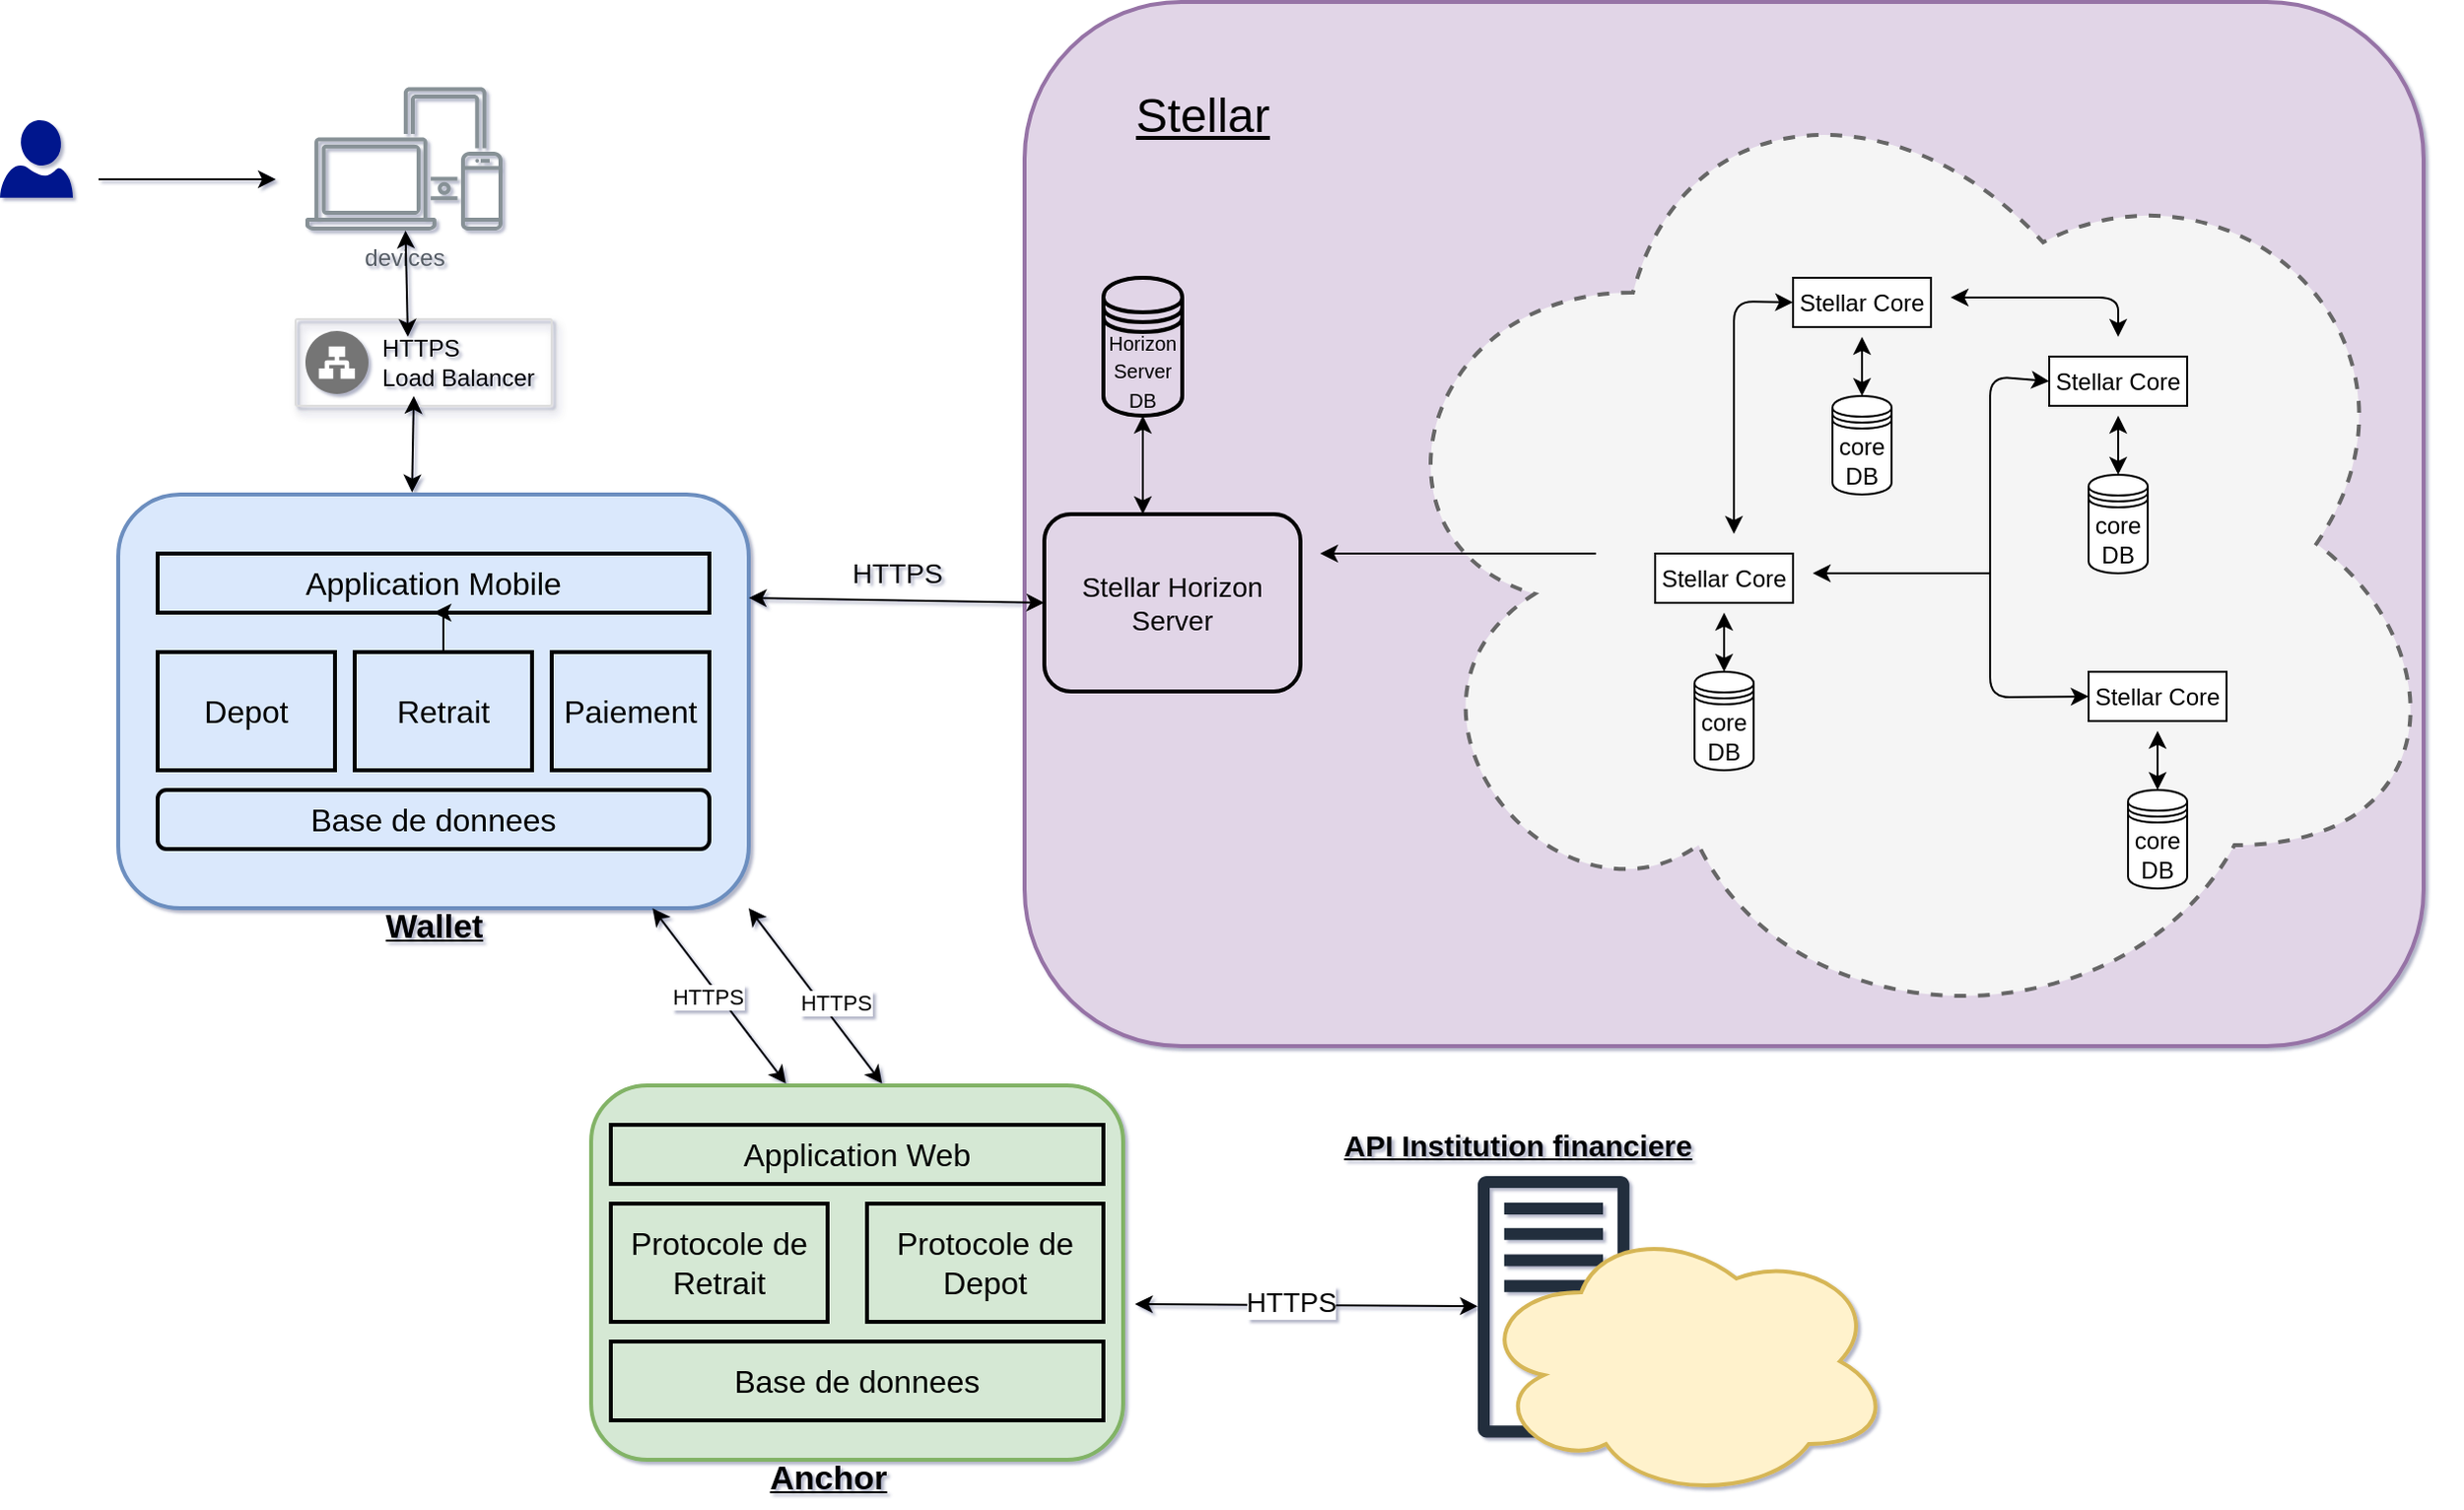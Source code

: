 <mxfile version="14.9.6" type="github">
  <diagram id="CUjo6yYS2-jJRDScZkBN" name="Page-1">
    <mxGraphModel dx="1513" dy="1027" grid="1" gridSize="10" guides="1" tooltips="1" connect="1" arrows="1" fold="1" page="0" pageScale="1" pageWidth="1600" pageHeight="900" background="none" math="0" shadow="1">
      <root>
        <mxCell id="0" />
        <mxCell id="1" parent="0" />
        <mxCell id="0A0NfgN1Bw4R6kFDzpNf-40" value="" style="rounded=1;whiteSpace=wrap;html=1;fontSize=14;strokeColor=#9673a6;strokeWidth=2;fillColor=#e1d5e7;" vertex="1" parent="1">
          <mxGeometry x="460" y="-60" width="710" height="530" as="geometry" />
        </mxCell>
        <mxCell id="hTWjDd71BqVDaGFgW95k-47" value="" style="ellipse;shape=cloud;whiteSpace=wrap;html=1;dashed=1;fillColor=#f5f5f5;strokeWidth=2;strokeColor=#666666;fontColor=#333333;" parent="1" vertex="1">
          <mxGeometry x="630" y="-40" width="555" height="510" as="geometry" />
        </mxCell>
        <mxCell id="hTWjDd71BqVDaGFgW95k-2" value="" style="aspect=fixed;pointerEvents=1;shadow=0;dashed=0;html=1;strokeColor=none;labelPosition=center;verticalLabelPosition=bottom;verticalAlign=top;align=center;fillColor=#00188D;shape=mxgraph.azure.user" parent="1" vertex="1">
          <mxGeometry x="-60" width="37" height="39.36" as="geometry" />
        </mxCell>
        <mxCell id="hTWjDd71BqVDaGFgW95k-7" value="&lt;font style=&quot;font-size: 12px&quot;&gt;core&lt;br&gt;DB&lt;/font&gt;" style="shape=datastore;whiteSpace=wrap;html=1;" parent="1" vertex="1">
          <mxGeometry x="800" y="280" width="30" height="50" as="geometry" />
        </mxCell>
        <mxCell id="hTWjDd71BqVDaGFgW95k-11" value="Stellar Core" style="rounded=0;whiteSpace=wrap;html=1;" parent="1" vertex="1">
          <mxGeometry x="780" y="220" width="70" height="25" as="geometry" />
        </mxCell>
        <mxCell id="hTWjDd71BqVDaGFgW95k-23" value="" style="endArrow=classic;startArrow=classic;html=1;exitX=0.5;exitY=0;exitDx=0;exitDy=0;" parent="1" source="hTWjDd71BqVDaGFgW95k-7" edge="1">
          <mxGeometry width="50" height="50" relative="1" as="geometry">
            <mxPoint x="870" y="210" as="sourcePoint" />
            <mxPoint x="815" y="250" as="targetPoint" />
          </mxGeometry>
        </mxCell>
        <mxCell id="hTWjDd71BqVDaGFgW95k-33" value="&lt;font style=&quot;font-size: 12px&quot;&gt;core&lt;br&gt;DB&lt;/font&gt;" style="shape=datastore;whiteSpace=wrap;html=1;" parent="1" vertex="1">
          <mxGeometry x="870" y="140" width="30" height="50" as="geometry" />
        </mxCell>
        <mxCell id="hTWjDd71BqVDaGFgW95k-34" value="Stellar Core" style="rounded=0;whiteSpace=wrap;html=1;" parent="1" vertex="1">
          <mxGeometry x="850" y="80" width="70" height="25" as="geometry" />
        </mxCell>
        <mxCell id="hTWjDd71BqVDaGFgW95k-35" value="" style="endArrow=classic;startArrow=classic;html=1;exitX=0.5;exitY=0;exitDx=0;exitDy=0;" parent="1" source="hTWjDd71BqVDaGFgW95k-33" edge="1">
          <mxGeometry width="50" height="50" relative="1" as="geometry">
            <mxPoint x="940" y="70" as="sourcePoint" />
            <mxPoint x="885" y="110" as="targetPoint" />
          </mxGeometry>
        </mxCell>
        <mxCell id="hTWjDd71BqVDaGFgW95k-36" value="&lt;font style=&quot;font-size: 12px&quot;&gt;core&lt;br&gt;DB&lt;/font&gt;" style="shape=datastore;whiteSpace=wrap;html=1;" parent="1" vertex="1">
          <mxGeometry x="1000" y="180" width="30" height="50" as="geometry" />
        </mxCell>
        <mxCell id="hTWjDd71BqVDaGFgW95k-37" value="Stellar Core" style="rounded=0;whiteSpace=wrap;html=1;" parent="1" vertex="1">
          <mxGeometry x="980" y="120" width="70" height="25" as="geometry" />
        </mxCell>
        <mxCell id="hTWjDd71BqVDaGFgW95k-38" value="" style="endArrow=classic;startArrow=classic;html=1;exitX=0.5;exitY=0;exitDx=0;exitDy=0;" parent="1" source="hTWjDd71BqVDaGFgW95k-36" edge="1">
          <mxGeometry width="50" height="50" relative="1" as="geometry">
            <mxPoint x="1070" y="110" as="sourcePoint" />
            <mxPoint x="1015" y="150" as="targetPoint" />
          </mxGeometry>
        </mxCell>
        <mxCell id="hTWjDd71BqVDaGFgW95k-39" value="&lt;font style=&quot;font-size: 12px&quot;&gt;core&lt;br&gt;DB&lt;/font&gt;" style="shape=datastore;whiteSpace=wrap;html=1;" parent="1" vertex="1">
          <mxGeometry x="1020" y="340" width="30" height="50" as="geometry" />
        </mxCell>
        <mxCell id="hTWjDd71BqVDaGFgW95k-40" value="Stellar Core" style="rounded=0;whiteSpace=wrap;html=1;" parent="1" vertex="1">
          <mxGeometry x="1000" y="280" width="70" height="25" as="geometry" />
        </mxCell>
        <mxCell id="hTWjDd71BqVDaGFgW95k-41" value="" style="endArrow=classic;startArrow=classic;html=1;exitX=0.5;exitY=0;exitDx=0;exitDy=0;" parent="1" source="hTWjDd71BqVDaGFgW95k-39" edge="1">
          <mxGeometry width="50" height="50" relative="1" as="geometry">
            <mxPoint x="1090" y="270" as="sourcePoint" />
            <mxPoint x="1035" y="310" as="targetPoint" />
          </mxGeometry>
        </mxCell>
        <mxCell id="hTWjDd71BqVDaGFgW95k-42" value="" style="endArrow=classic;startArrow=classic;html=1;entryX=0;entryY=0.5;entryDx=0;entryDy=0;" parent="1" target="hTWjDd71BqVDaGFgW95k-34" edge="1">
          <mxGeometry width="50" height="50" relative="1" as="geometry">
            <mxPoint x="820" y="210" as="sourcePoint" />
            <mxPoint x="820" y="60" as="targetPoint" />
            <Array as="points">
              <mxPoint x="820" y="92" />
            </Array>
          </mxGeometry>
        </mxCell>
        <mxCell id="hTWjDd71BqVDaGFgW95k-43" value="" style="endArrow=classic;startArrow=classic;html=1;" parent="1" edge="1">
          <mxGeometry width="50" height="50" relative="1" as="geometry">
            <mxPoint x="930" y="90" as="sourcePoint" />
            <mxPoint x="1015" y="110" as="targetPoint" />
            <Array as="points">
              <mxPoint x="1015" y="90" />
            </Array>
          </mxGeometry>
        </mxCell>
        <mxCell id="hTWjDd71BqVDaGFgW95k-44" value="" style="endArrow=classic;startArrow=classic;html=1;entryX=0;entryY=0.5;entryDx=0;entryDy=0;exitX=0;exitY=0.5;exitDx=0;exitDy=0;" parent="1" source="hTWjDd71BqVDaGFgW95k-37" target="hTWjDd71BqVDaGFgW95k-40" edge="1">
          <mxGeometry width="50" height="50" relative="1" as="geometry">
            <mxPoint x="940" y="120" as="sourcePoint" />
            <mxPoint x="880" y="100" as="targetPoint" />
            <Array as="points">
              <mxPoint x="950" y="130" />
              <mxPoint x="950" y="293" />
            </Array>
          </mxGeometry>
        </mxCell>
        <mxCell id="hTWjDd71BqVDaGFgW95k-45" value="" style="endArrow=classic;html=1;" parent="1" edge="1">
          <mxGeometry width="50" height="50" relative="1" as="geometry">
            <mxPoint x="950" y="230" as="sourcePoint" />
            <mxPoint x="860" y="230" as="targetPoint" />
          </mxGeometry>
        </mxCell>
        <mxCell id="hTWjDd71BqVDaGFgW95k-48" value="&lt;font style=&quot;font-size: 14px&quot;&gt;Stellar Horizon&lt;br&gt;Server&lt;/font&gt;" style="rounded=1;whiteSpace=wrap;html=1;strokeWidth=2;fillColor=none;" parent="1" vertex="1">
          <mxGeometry x="470" y="200" width="130" height="90" as="geometry" />
        </mxCell>
        <mxCell id="hTWjDd71BqVDaGFgW95k-51" value="" style="endArrow=classic;html=1;" parent="1" edge="1">
          <mxGeometry width="50" height="50" relative="1" as="geometry">
            <mxPoint x="750" y="220" as="sourcePoint" />
            <mxPoint x="610" y="220" as="targetPoint" />
          </mxGeometry>
        </mxCell>
        <mxCell id="hTWjDd71BqVDaGFgW95k-52" value="&lt;font style=&quot;font-size: 10px&quot;&gt;Horizon&lt;br&gt;Server&lt;br&gt;DB&lt;/font&gt;" style="shape=datastore;whiteSpace=wrap;html=1;strokeColor=#000000;strokeWidth=2;fillColor=none;" parent="1" vertex="1">
          <mxGeometry x="500" y="80" width="40" height="70" as="geometry" />
        </mxCell>
        <mxCell id="hTWjDd71BqVDaGFgW95k-55" value="" style="endArrow=classic;startArrow=classic;html=1;" parent="1" edge="1">
          <mxGeometry width="50" height="50" relative="1" as="geometry">
            <mxPoint x="520" y="200" as="sourcePoint" />
            <mxPoint x="520" y="150" as="targetPoint" />
          </mxGeometry>
        </mxCell>
        <mxCell id="0A0NfgN1Bw4R6kFDzpNf-9" value="" style="rounded=1;whiteSpace=wrap;html=1;strokeColor=#6c8ebf;strokeWidth=2;fillColor=#dae8fc;" vertex="1" parent="1">
          <mxGeometry y="190" width="320" height="210" as="geometry" />
        </mxCell>
        <mxCell id="0A0NfgN1Bw4R6kFDzpNf-4" value="&lt;font style=&quot;font-size: 16px&quot;&gt;Application Mobile&lt;/font&gt;" style="rounded=0;whiteSpace=wrap;html=1;strokeColor=#000000;strokeWidth=2;fillColor=none;" vertex="1" parent="1">
          <mxGeometry x="20" y="220" width="280" height="30" as="geometry" />
        </mxCell>
        <mxCell id="0A0NfgN1Bw4R6kFDzpNf-5" value="&lt;font style=&quot;font-size: 16px&quot;&gt;Depot&lt;/font&gt;" style="rounded=0;whiteSpace=wrap;html=1;strokeColor=#000000;strokeWidth=2;fillColor=none;" vertex="1" parent="1">
          <mxGeometry x="20" y="270" width="90" height="60" as="geometry" />
        </mxCell>
        <mxCell id="0A0NfgN1Bw4R6kFDzpNf-28" value="" style="edgeStyle=orthogonalEdgeStyle;rounded=0;orthogonalLoop=1;jettySize=auto;html=1;fontSize=14;" edge="1" parent="1" source="0A0NfgN1Bw4R6kFDzpNf-6" target="0A0NfgN1Bw4R6kFDzpNf-4">
          <mxGeometry relative="1" as="geometry" />
        </mxCell>
        <mxCell id="0A0NfgN1Bw4R6kFDzpNf-6" value="&lt;font style=&quot;font-size: 16px&quot;&gt;Retrait&lt;/font&gt;" style="rounded=0;whiteSpace=wrap;html=1;strokeColor=#000000;strokeWidth=2;fillColor=none;" vertex="1" parent="1">
          <mxGeometry x="120" y="270" width="90" height="60" as="geometry" />
        </mxCell>
        <mxCell id="0A0NfgN1Bw4R6kFDzpNf-7" value="&lt;font style=&quot;font-size: 16px&quot;&gt;Paiement&lt;/font&gt;" style="rounded=0;whiteSpace=wrap;html=1;strokeColor=#000000;strokeWidth=2;fillColor=none;" vertex="1" parent="1">
          <mxGeometry x="220" y="270" width="80" height="60" as="geometry" />
        </mxCell>
        <mxCell id="0A0NfgN1Bw4R6kFDzpNf-8" value="&lt;font style=&quot;font-size: 16px&quot;&gt;Base de donnees&lt;/font&gt;" style="rounded=1;whiteSpace=wrap;html=1;strokeColor=#000000;strokeWidth=2;fillColor=none;" vertex="1" parent="1">
          <mxGeometry x="20" y="340" width="280" height="30" as="geometry" />
        </mxCell>
        <mxCell id="0A0NfgN1Bw4R6kFDzpNf-10" value="" style="endArrow=classic;startArrow=classic;html=1;exitX=1;exitY=0.25;exitDx=0;exitDy=0;entryX=0;entryY=0.5;entryDx=0;entryDy=0;" edge="1" parent="1" source="0A0NfgN1Bw4R6kFDzpNf-9" target="hTWjDd71BqVDaGFgW95k-48">
          <mxGeometry width="50" height="50" relative="1" as="geometry">
            <mxPoint x="470" y="340" as="sourcePoint" />
            <mxPoint x="520" y="290" as="targetPoint" />
          </mxGeometry>
        </mxCell>
        <mxCell id="0A0NfgN1Bw4R6kFDzpNf-11" value="&lt;font style=&quot;font-size: 14px&quot;&gt;HTTPS&lt;/font&gt;" style="text;html=1;align=center;verticalAlign=middle;resizable=0;points=[];autosize=1;strokeColor=none;" vertex="1" parent="1">
          <mxGeometry x="365" y="220" width="60" height="20" as="geometry" />
        </mxCell>
        <mxCell id="0A0NfgN1Bw4R6kFDzpNf-17" value="" style="rounded=1;whiteSpace=wrap;html=1;strokeColor=#82b366;strokeWidth=2;fillColor=#d5e8d4;" vertex="1" parent="1">
          <mxGeometry x="240" y="490" width="270" height="190" as="geometry" />
        </mxCell>
        <mxCell id="0A0NfgN1Bw4R6kFDzpNf-13" value="&lt;font style=&quot;font-size: 16px&quot;&gt;Application Web&lt;/font&gt;" style="rounded=0;whiteSpace=wrap;html=1;strokeColor=#000000;strokeWidth=2;fillColor=none;" vertex="1" parent="1">
          <mxGeometry x="250" y="510" width="250" height="30" as="geometry" />
        </mxCell>
        <mxCell id="0A0NfgN1Bw4R6kFDzpNf-14" value="&lt;font style=&quot;font-size: 16px&quot;&gt;Protocole de&lt;br&gt;Retrait&lt;/font&gt;" style="rounded=0;whiteSpace=wrap;html=1;strokeColor=#000000;strokeWidth=2;fillColor=none;" vertex="1" parent="1">
          <mxGeometry x="250" y="550" width="110" height="60" as="geometry" />
        </mxCell>
        <mxCell id="0A0NfgN1Bw4R6kFDzpNf-15" value="&lt;font style=&quot;font-size: 16px&quot;&gt;Protocole de&lt;br&gt;Depot&lt;/font&gt;" style="rounded=0;whiteSpace=wrap;html=1;strokeColor=#000000;strokeWidth=2;fillColor=none;" vertex="1" parent="1">
          <mxGeometry x="380" y="550" width="120" height="60" as="geometry" />
        </mxCell>
        <mxCell id="0A0NfgN1Bw4R6kFDzpNf-16" value="&lt;font style=&quot;font-size: 16px&quot;&gt;Base de donnees&lt;/font&gt;" style="rounded=0;whiteSpace=wrap;html=1;strokeColor=#000000;strokeWidth=2;fillColor=none;" vertex="1" parent="1">
          <mxGeometry x="250" y="620" width="250" height="40" as="geometry" />
        </mxCell>
        <mxCell id="0A0NfgN1Bw4R6kFDzpNf-18" value="" style="endArrow=classic;startArrow=classic;html=1;entryX=0.547;entryY=-0.005;entryDx=0;entryDy=0;entryPerimeter=0;exitX=1;exitY=1;exitDx=0;exitDy=0;" edge="1" parent="1" source="0A0NfgN1Bw4R6kFDzpNf-9" target="0A0NfgN1Bw4R6kFDzpNf-17">
          <mxGeometry width="50" height="50" relative="1" as="geometry">
            <mxPoint x="470" y="340" as="sourcePoint" />
            <mxPoint x="520" y="290" as="targetPoint" />
          </mxGeometry>
        </mxCell>
        <mxCell id="0A0NfgN1Bw4R6kFDzpNf-21" value="HTTPS" style="edgeLabel;html=1;align=center;verticalAlign=middle;resizable=0;points=[];" vertex="1" connectable="0" parent="0A0NfgN1Bw4R6kFDzpNf-18">
          <mxGeometry x="0.145" y="6" relative="1" as="geometry">
            <mxPoint as="offset" />
          </mxGeometry>
        </mxCell>
        <mxCell id="0A0NfgN1Bw4R6kFDzpNf-20" value="" style="endArrow=classic;startArrow=classic;html=1;entryX=0.547;entryY=-0.005;entryDx=0;entryDy=0;entryPerimeter=0;exitX=1;exitY=1;exitDx=0;exitDy=0;" edge="1" parent="1">
          <mxGeometry width="50" height="50" relative="1" as="geometry">
            <mxPoint x="271.16" y="400.0" as="sourcePoint" />
            <mxPoint x="338.85" y="489.05" as="targetPoint" />
          </mxGeometry>
        </mxCell>
        <mxCell id="0A0NfgN1Bw4R6kFDzpNf-22" value="HTTPS" style="edgeLabel;html=1;align=center;verticalAlign=middle;resizable=0;points=[];" vertex="1" connectable="0" parent="0A0NfgN1Bw4R6kFDzpNf-20">
          <mxGeometry x="-0.042" y="-6" relative="1" as="geometry">
            <mxPoint y="-1" as="offset" />
          </mxGeometry>
        </mxCell>
        <mxCell id="0A0NfgN1Bw4R6kFDzpNf-24" value="" style="outlineConnect=0;fontColor=#232F3E;gradientColor=none;fillColor=#232F3E;strokeColor=none;dashed=0;verticalLabelPosition=bottom;verticalAlign=top;align=center;html=1;fontSize=12;fontStyle=0;aspect=fixed;pointerEvents=1;shape=mxgraph.aws4.traditional_server;" vertex="1" parent="1">
          <mxGeometry x="690" y="535.67" width="76.92" height="133.33" as="geometry" />
        </mxCell>
        <mxCell id="0A0NfgN1Bw4R6kFDzpNf-25" value="" style="ellipse;shape=cloud;whiteSpace=wrap;html=1;strokeWidth=2;fillColor=#fff2cc;strokeColor=#d6b656;" vertex="1" parent="1">
          <mxGeometry x="690" y="560" width="210" height="140" as="geometry" />
        </mxCell>
        <mxCell id="0A0NfgN1Bw4R6kFDzpNf-26" value="" style="endArrow=classic;startArrow=classic;html=1;" edge="1" parent="1" target="0A0NfgN1Bw4R6kFDzpNf-24">
          <mxGeometry width="50" height="50" relative="1" as="geometry">
            <mxPoint x="516" y="601" as="sourcePoint" />
            <mxPoint x="520" y="350" as="targetPoint" />
          </mxGeometry>
        </mxCell>
        <mxCell id="0A0NfgN1Bw4R6kFDzpNf-27" value="HTTPS" style="edgeLabel;html=1;align=center;verticalAlign=middle;resizable=0;points=[];fontSize=14;" vertex="1" connectable="0" parent="0A0NfgN1Bw4R6kFDzpNf-26">
          <mxGeometry x="-0.095" y="2" relative="1" as="geometry">
            <mxPoint as="offset" />
          </mxGeometry>
        </mxCell>
        <mxCell id="0A0NfgN1Bw4R6kFDzpNf-29" value="&lt;b&gt;&lt;font style=&quot;font-size: 15px&quot;&gt;&lt;u&gt;API Institution financiere&lt;/u&gt;&lt;/font&gt;&lt;/b&gt;" style="text;html=1;align=center;verticalAlign=middle;resizable=0;points=[];autosize=1;strokeColor=none;fontSize=14;" vertex="1" parent="1">
          <mxGeometry x="615" y="510" width="190" height="20" as="geometry" />
        </mxCell>
        <mxCell id="0A0NfgN1Bw4R6kFDzpNf-30" value="&lt;b&gt;&lt;font style=&quot;font-size: 17px&quot;&gt;&lt;u&gt;Anchor&lt;/u&gt;&lt;/font&gt;&lt;/b&gt;" style="text;html=1;align=center;verticalAlign=middle;resizable=0;points=[];autosize=1;strokeColor=none;fontSize=14;" vertex="1" parent="1">
          <mxGeometry x="320" y="680" width="80" height="20" as="geometry" />
        </mxCell>
        <mxCell id="0A0NfgN1Bw4R6kFDzpNf-31" value="&lt;b&gt;&lt;font style=&quot;font-size: 17px&quot;&gt;&lt;u&gt;Wallet&lt;/u&gt;&lt;/font&gt;&lt;/b&gt;" style="text;html=1;align=center;verticalAlign=middle;resizable=0;points=[];autosize=1;strokeColor=none;fontSize=14;" vertex="1" parent="1">
          <mxGeometry x="130" y="400" width="60" height="20" as="geometry" />
        </mxCell>
        <mxCell id="0A0NfgN1Bw4R6kFDzpNf-32" value="" style="strokeColor=#dddddd;shadow=1;strokeWidth=1;rounded=1;absoluteArcSize=1;arcSize=2;fontSize=14;fillColor=none;" vertex="1" parent="1">
          <mxGeometry x="90" y="101" width="130" height="44" as="geometry" />
        </mxCell>
        <mxCell id="0A0NfgN1Bw4R6kFDzpNf-33" value="HTTPS&#xa;Load Balancer" style="dashed=0;connectable=0;html=1;fillColor=#757575;strokeColor=none;shape=mxgraph.gcp2.network_load_balancer;part=1;labelPosition=right;verticalLabelPosition=middle;align=left;verticalAlign=middle;spacingLeft=5;fontSize=12;" vertex="1" parent="0A0NfgN1Bw4R6kFDzpNf-32">
          <mxGeometry y="0.5" width="32" height="32" relative="1" as="geometry">
            <mxPoint x="5" y="-16" as="offset" />
          </mxGeometry>
        </mxCell>
        <mxCell id="0A0NfgN1Bw4R6kFDzpNf-34" value="" style="endArrow=classic;startArrow=classic;html=1;fontSize=14;exitX=0.466;exitY=-0.005;exitDx=0;exitDy=0;exitPerimeter=0;" edge="1" parent="1" source="0A0NfgN1Bw4R6kFDzpNf-9">
          <mxGeometry width="50" height="50" relative="1" as="geometry">
            <mxPoint x="470" y="350" as="sourcePoint" />
            <mxPoint x="150" y="140" as="targetPoint" />
          </mxGeometry>
        </mxCell>
        <mxCell id="0A0NfgN1Bw4R6kFDzpNf-36" value="devices" style="outlineConnect=0;gradientColor=none;fontColor=#545B64;strokeColor=none;fillColor=#879196;dashed=0;verticalLabelPosition=bottom;verticalAlign=top;align=center;html=1;fontSize=12;fontStyle=0;aspect=fixed;shape=mxgraph.aws4.illustration_devices;pointerEvents=1" vertex="1" parent="1">
          <mxGeometry x="95" y="-16.82" width="100" height="73" as="geometry" />
        </mxCell>
        <mxCell id="0A0NfgN1Bw4R6kFDzpNf-37" value="" style="endArrow=classic;html=1;fontSize=14;" edge="1" parent="1">
          <mxGeometry width="50" height="50" relative="1" as="geometry">
            <mxPoint x="-10" y="30" as="sourcePoint" />
            <mxPoint x="80" y="30" as="targetPoint" />
          </mxGeometry>
        </mxCell>
        <mxCell id="0A0NfgN1Bw4R6kFDzpNf-39" value="" style="endArrow=classic;startArrow=classic;html=1;fontSize=14;" edge="1" parent="1" target="0A0NfgN1Bw4R6kFDzpNf-36">
          <mxGeometry width="50" height="50" relative="1" as="geometry">
            <mxPoint x="147" y="110" as="sourcePoint" />
            <mxPoint x="520" y="300" as="targetPoint" />
          </mxGeometry>
        </mxCell>
        <mxCell id="0A0NfgN1Bw4R6kFDzpNf-41" value="&lt;font size=&quot;1&quot;&gt;&lt;u style=&quot;font-size: 24px&quot;&gt;Stellar&lt;/u&gt;&lt;/font&gt;" style="text;html=1;align=center;verticalAlign=middle;resizable=0;points=[];autosize=1;strokeColor=none;fontSize=14;" vertex="1" parent="1">
          <mxGeometry x="510" y="-16.82" width="80" height="30" as="geometry" />
        </mxCell>
      </root>
    </mxGraphModel>
  </diagram>
</mxfile>

